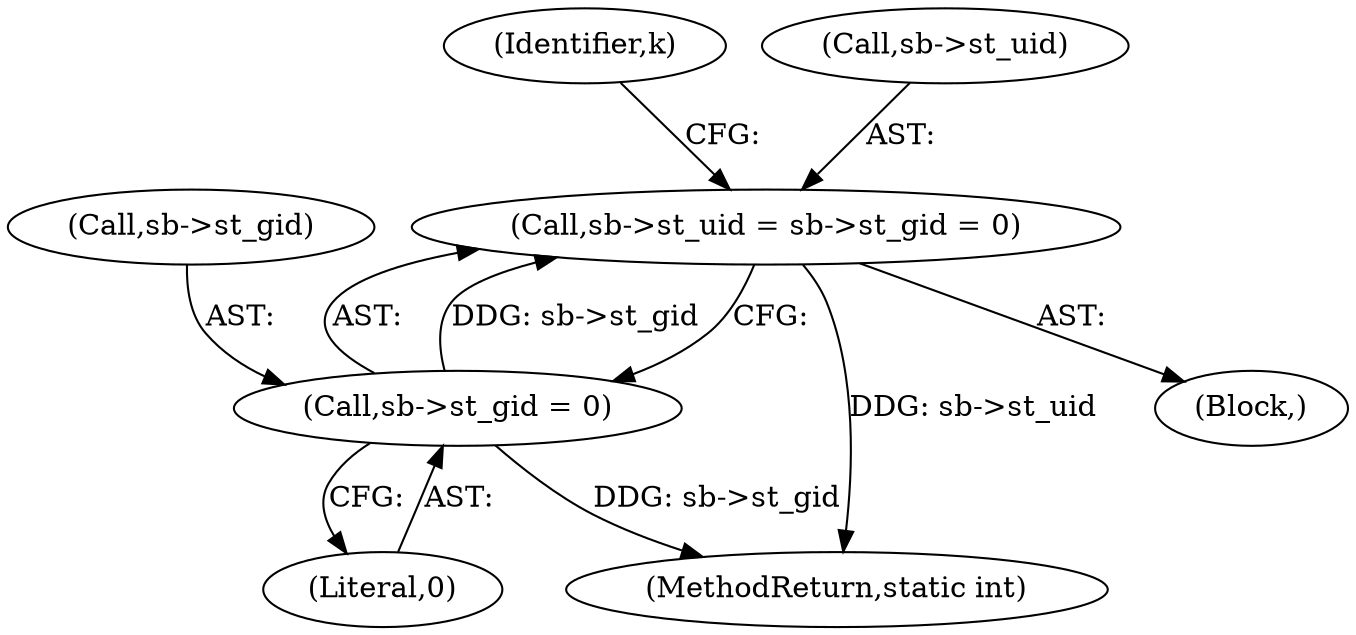 digraph "0_lxcfs_a8b6c3e0537e90fba3c55910fd1b7229d54a60a7_0@pointer" {
"1000339" [label="(Call,sb->st_uid = sb->st_gid = 0)"];
"1000343" [label="(Call,sb->st_gid = 0)"];
"1000365" [label="(Identifier,k)"];
"1000457" [label="(MethodReturn,static int)"];
"1000347" [label="(Literal,0)"];
"1000340" [label="(Call,sb->st_uid)"];
"1000343" [label="(Call,sb->st_gid = 0)"];
"1000339" [label="(Call,sb->st_uid = sb->st_gid = 0)"];
"1000338" [label="(Block,)"];
"1000344" [label="(Call,sb->st_gid)"];
"1000339" -> "1000338"  [label="AST: "];
"1000339" -> "1000343"  [label="CFG: "];
"1000340" -> "1000339"  [label="AST: "];
"1000343" -> "1000339"  [label="AST: "];
"1000365" -> "1000339"  [label="CFG: "];
"1000339" -> "1000457"  [label="DDG: sb->st_uid"];
"1000343" -> "1000339"  [label="DDG: sb->st_gid"];
"1000343" -> "1000347"  [label="CFG: "];
"1000344" -> "1000343"  [label="AST: "];
"1000347" -> "1000343"  [label="AST: "];
"1000343" -> "1000457"  [label="DDG: sb->st_gid"];
}
